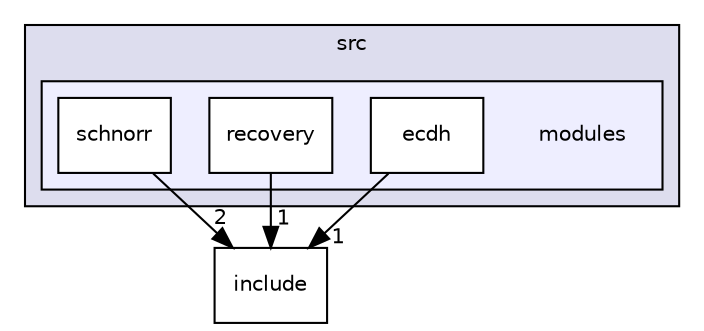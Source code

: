 digraph "src/secp256k1/src/modules" {
  compound=true
  node [ fontsize="10", fontname="Helvetica"];
  edge [ labelfontsize="10", labelfontname="Helvetica"];
  subgraph clusterdir_8db2ef784512d48b2a7d00369dfaac28 {
    graph [ bgcolor="#ddddee", pencolor="black", label="src" fontname="Helvetica", fontsize="10", URL="dir_8db2ef784512d48b2a7d00369dfaac28.html"]
  subgraph clusterdir_403fe05abfd2d392aa3c0b8c300f7bf6 {
    graph [ bgcolor="#eeeeff", pencolor="black", label="" URL="dir_403fe05abfd2d392aa3c0b8c300f7bf6.html"];
    dir_403fe05abfd2d392aa3c0b8c300f7bf6 [shape=plaintext label="modules"];
    dir_bcb1f3910925b7851a7694c76e379388 [shape=box label="ecdh" color="black" fillcolor="white" style="filled" URL="dir_bcb1f3910925b7851a7694c76e379388.html"];
    dir_27f6b90a2e23ffca0ad215073d764470 [shape=box label="recovery" color="black" fillcolor="white" style="filled" URL="dir_27f6b90a2e23ffca0ad215073d764470.html"];
    dir_352c5ce840d1898571e8326f33f31f12 [shape=box label="schnorr" color="black" fillcolor="white" style="filled" URL="dir_352c5ce840d1898571e8326f33f31f12.html"];
  }
  }
  dir_1b4df0b9bba47cf333db333897c5a5a4 [shape=box label="include" URL="dir_1b4df0b9bba47cf333db333897c5a5a4.html"];
  dir_352c5ce840d1898571e8326f33f31f12->dir_1b4df0b9bba47cf333db333897c5a5a4 [headlabel="2", labeldistance=1.5 headhref="dir_000016_000009.html"];
  dir_27f6b90a2e23ffca0ad215073d764470->dir_1b4df0b9bba47cf333db333897c5a5a4 [headlabel="1", labeldistance=1.5 headhref="dir_000015_000009.html"];
  dir_bcb1f3910925b7851a7694c76e379388->dir_1b4df0b9bba47cf333db333897c5a5a4 [headlabel="1", labeldistance=1.5 headhref="dir_000014_000009.html"];
}
